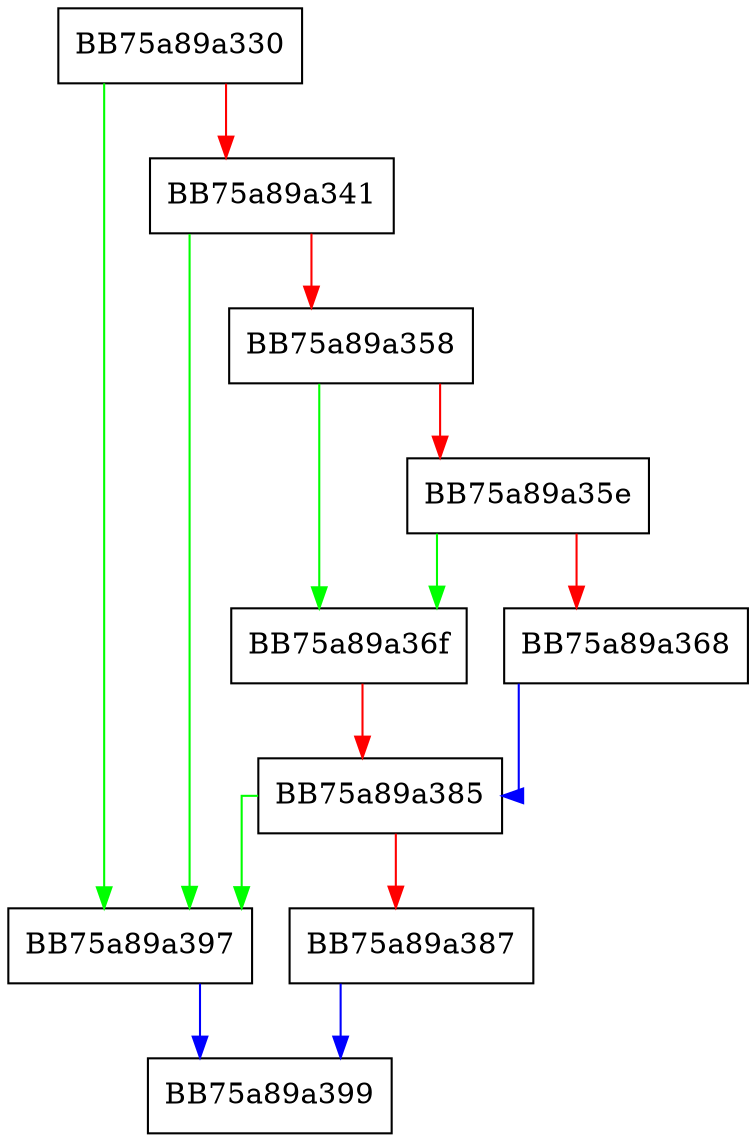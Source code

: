digraph match_word_start {
  node [shape="box"];
  graph [splines=ortho];
  BB75a89a330 -> BB75a89a397 [color="green"];
  BB75a89a330 -> BB75a89a341 [color="red"];
  BB75a89a341 -> BB75a89a397 [color="green"];
  BB75a89a341 -> BB75a89a358 [color="red"];
  BB75a89a358 -> BB75a89a36f [color="green"];
  BB75a89a358 -> BB75a89a35e [color="red"];
  BB75a89a35e -> BB75a89a36f [color="green"];
  BB75a89a35e -> BB75a89a368 [color="red"];
  BB75a89a368 -> BB75a89a385 [color="blue"];
  BB75a89a36f -> BB75a89a385 [color="red"];
  BB75a89a385 -> BB75a89a397 [color="green"];
  BB75a89a385 -> BB75a89a387 [color="red"];
  BB75a89a387 -> BB75a89a399 [color="blue"];
  BB75a89a397 -> BB75a89a399 [color="blue"];
}